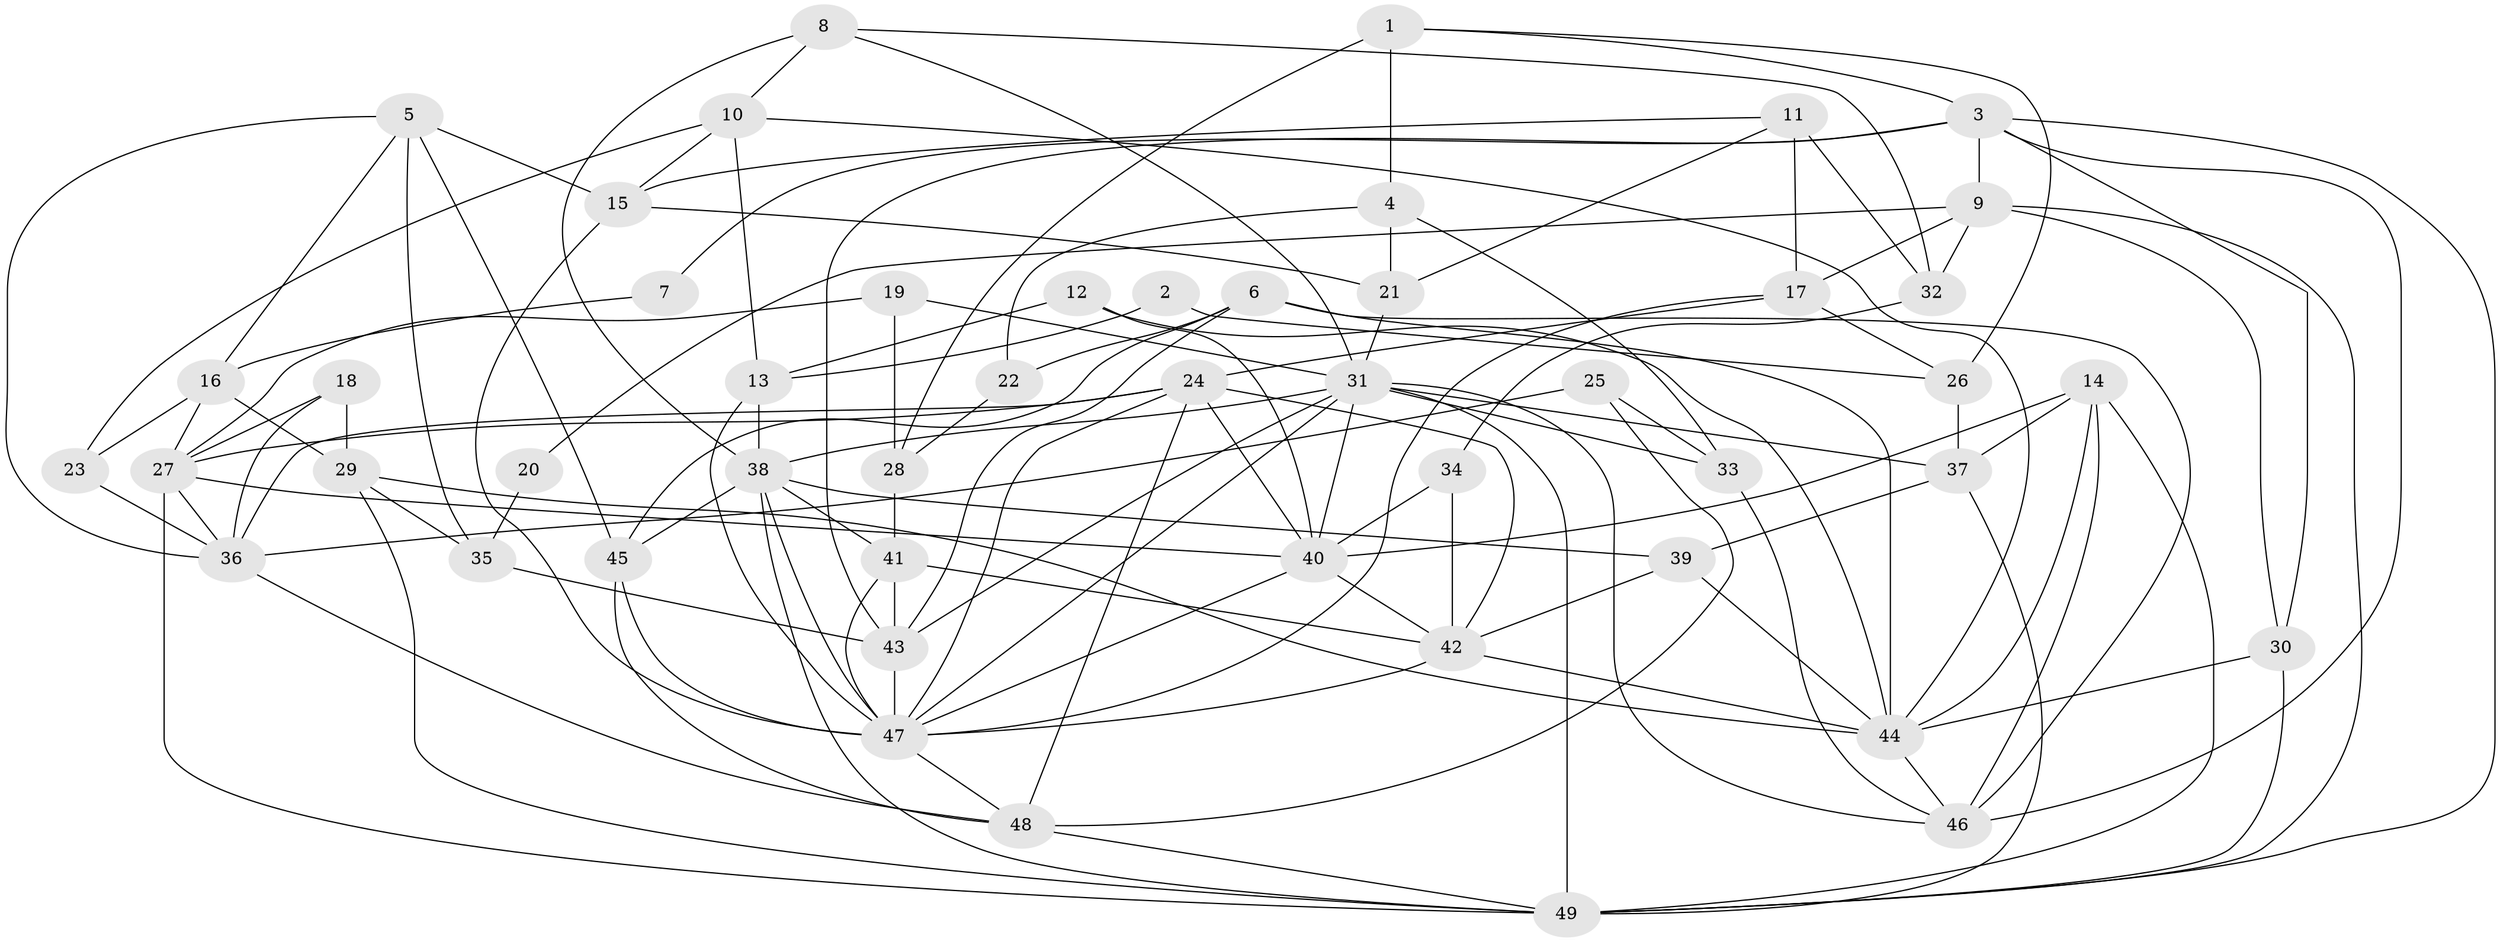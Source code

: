 // original degree distribution, {4: 0.30612244897959184, 5: 0.21428571428571427, 2: 0.15306122448979592, 7: 0.05102040816326531, 3: 0.20408163265306123, 6: 0.07142857142857142}
// Generated by graph-tools (version 1.1) at 2025/02/03/09/25 03:02:00]
// undirected, 49 vertices, 126 edges
graph export_dot {
graph [start="1"]
  node [color=gray90,style=filled];
  1;
  2;
  3;
  4;
  5;
  6;
  7;
  8;
  9;
  10;
  11;
  12;
  13;
  14;
  15;
  16;
  17;
  18;
  19;
  20;
  21;
  22;
  23;
  24;
  25;
  26;
  27;
  28;
  29;
  30;
  31;
  32;
  33;
  34;
  35;
  36;
  37;
  38;
  39;
  40;
  41;
  42;
  43;
  44;
  45;
  46;
  47;
  48;
  49;
  1 -- 3 [weight=1.0];
  1 -- 4 [weight=1.0];
  1 -- 26 [weight=1.0];
  1 -- 28 [weight=2.0];
  2 -- 13 [weight=1.0];
  2 -- 26 [weight=1.0];
  3 -- 7 [weight=1.0];
  3 -- 9 [weight=1.0];
  3 -- 30 [weight=1.0];
  3 -- 43 [weight=1.0];
  3 -- 46 [weight=1.0];
  3 -- 49 [weight=1.0];
  4 -- 21 [weight=1.0];
  4 -- 22 [weight=1.0];
  4 -- 33 [weight=1.0];
  5 -- 15 [weight=1.0];
  5 -- 16 [weight=1.0];
  5 -- 35 [weight=2.0];
  5 -- 36 [weight=1.0];
  5 -- 45 [weight=1.0];
  6 -- 22 [weight=1.0];
  6 -- 43 [weight=1.0];
  6 -- 44 [weight=1.0];
  6 -- 45 [weight=1.0];
  6 -- 46 [weight=1.0];
  7 -- 16 [weight=2.0];
  8 -- 10 [weight=1.0];
  8 -- 31 [weight=1.0];
  8 -- 32 [weight=1.0];
  8 -- 38 [weight=1.0];
  9 -- 17 [weight=1.0];
  9 -- 20 [weight=1.0];
  9 -- 30 [weight=1.0];
  9 -- 32 [weight=1.0];
  9 -- 49 [weight=1.0];
  10 -- 13 [weight=1.0];
  10 -- 15 [weight=1.0];
  10 -- 23 [weight=1.0];
  10 -- 44 [weight=1.0];
  11 -- 15 [weight=1.0];
  11 -- 17 [weight=1.0];
  11 -- 21 [weight=1.0];
  11 -- 32 [weight=1.0];
  12 -- 13 [weight=1.0];
  12 -- 40 [weight=1.0];
  12 -- 44 [weight=1.0];
  13 -- 38 [weight=1.0];
  13 -- 47 [weight=1.0];
  14 -- 37 [weight=1.0];
  14 -- 40 [weight=1.0];
  14 -- 44 [weight=1.0];
  14 -- 46 [weight=1.0];
  14 -- 49 [weight=1.0];
  15 -- 21 [weight=1.0];
  15 -- 47 [weight=2.0];
  16 -- 23 [weight=1.0];
  16 -- 27 [weight=1.0];
  16 -- 29 [weight=1.0];
  17 -- 24 [weight=2.0];
  17 -- 26 [weight=1.0];
  17 -- 47 [weight=1.0];
  18 -- 27 [weight=1.0];
  18 -- 29 [weight=1.0];
  18 -- 36 [weight=1.0];
  19 -- 27 [weight=1.0];
  19 -- 28 [weight=1.0];
  19 -- 31 [weight=1.0];
  20 -- 35 [weight=1.0];
  21 -- 31 [weight=1.0];
  22 -- 28 [weight=2.0];
  23 -- 36 [weight=1.0];
  24 -- 27 [weight=1.0];
  24 -- 36 [weight=1.0];
  24 -- 40 [weight=1.0];
  24 -- 42 [weight=1.0];
  24 -- 47 [weight=1.0];
  24 -- 48 [weight=1.0];
  25 -- 33 [weight=1.0];
  25 -- 36 [weight=2.0];
  25 -- 48 [weight=1.0];
  26 -- 37 [weight=1.0];
  27 -- 36 [weight=2.0];
  27 -- 40 [weight=1.0];
  27 -- 49 [weight=1.0];
  28 -- 41 [weight=1.0];
  29 -- 35 [weight=1.0];
  29 -- 44 [weight=1.0];
  29 -- 49 [weight=1.0];
  30 -- 44 [weight=1.0];
  30 -- 49 [weight=1.0];
  31 -- 33 [weight=3.0];
  31 -- 37 [weight=1.0];
  31 -- 38 [weight=1.0];
  31 -- 40 [weight=1.0];
  31 -- 43 [weight=1.0];
  31 -- 46 [weight=1.0];
  31 -- 47 [weight=1.0];
  31 -- 49 [weight=2.0];
  32 -- 34 [weight=1.0];
  33 -- 46 [weight=1.0];
  34 -- 40 [weight=1.0];
  34 -- 42 [weight=1.0];
  35 -- 43 [weight=3.0];
  36 -- 48 [weight=1.0];
  37 -- 39 [weight=1.0];
  37 -- 49 [weight=1.0];
  38 -- 39 [weight=1.0];
  38 -- 41 [weight=1.0];
  38 -- 45 [weight=1.0];
  38 -- 47 [weight=1.0];
  38 -- 49 [weight=1.0];
  39 -- 42 [weight=1.0];
  39 -- 44 [weight=1.0];
  40 -- 42 [weight=1.0];
  40 -- 47 [weight=1.0];
  41 -- 42 [weight=1.0];
  41 -- 43 [weight=1.0];
  41 -- 47 [weight=1.0];
  42 -- 44 [weight=1.0];
  42 -- 47 [weight=1.0];
  43 -- 47 [weight=2.0];
  44 -- 46 [weight=1.0];
  45 -- 47 [weight=1.0];
  45 -- 48 [weight=1.0];
  47 -- 48 [weight=1.0];
  48 -- 49 [weight=1.0];
}
